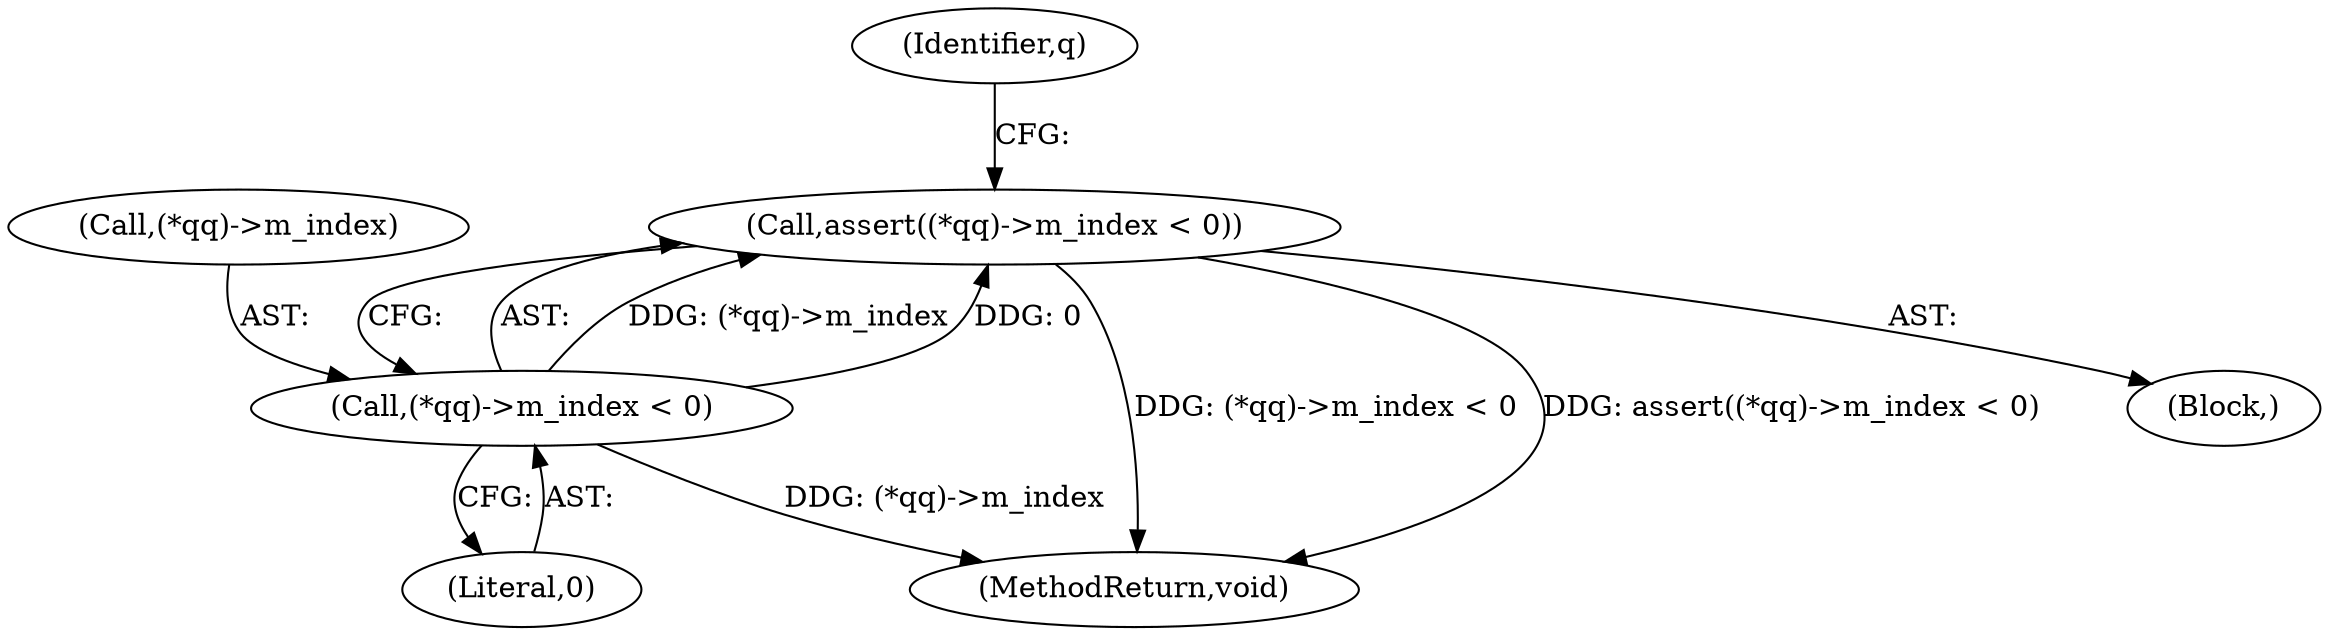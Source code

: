 digraph "1_Android_04839626ed859623901ebd3a5fd483982186b59d@API" {
"1000224" [label="(Call,assert((*qq)->m_index < 0))"];
"1000225" [label="(Call,(*qq)->m_index < 0)"];
"1000251" [label="(MethodReturn,void)"];
"1000218" [label="(Block,)"];
"1000224" [label="(Call,assert((*qq)->m_index < 0))"];
"1000230" [label="(Literal,0)"];
"1000225" [label="(Call,(*qq)->m_index < 0)"];
"1000226" [label="(Call,(*qq)->m_index)"];
"1000233" [label="(Identifier,q)"];
"1000224" -> "1000218"  [label="AST: "];
"1000224" -> "1000225"  [label="CFG: "];
"1000225" -> "1000224"  [label="AST: "];
"1000233" -> "1000224"  [label="CFG: "];
"1000224" -> "1000251"  [label="DDG: (*qq)->m_index < 0"];
"1000224" -> "1000251"  [label="DDG: assert((*qq)->m_index < 0)"];
"1000225" -> "1000224"  [label="DDG: (*qq)->m_index"];
"1000225" -> "1000224"  [label="DDG: 0"];
"1000225" -> "1000230"  [label="CFG: "];
"1000226" -> "1000225"  [label="AST: "];
"1000230" -> "1000225"  [label="AST: "];
"1000225" -> "1000251"  [label="DDG: (*qq)->m_index"];
}
